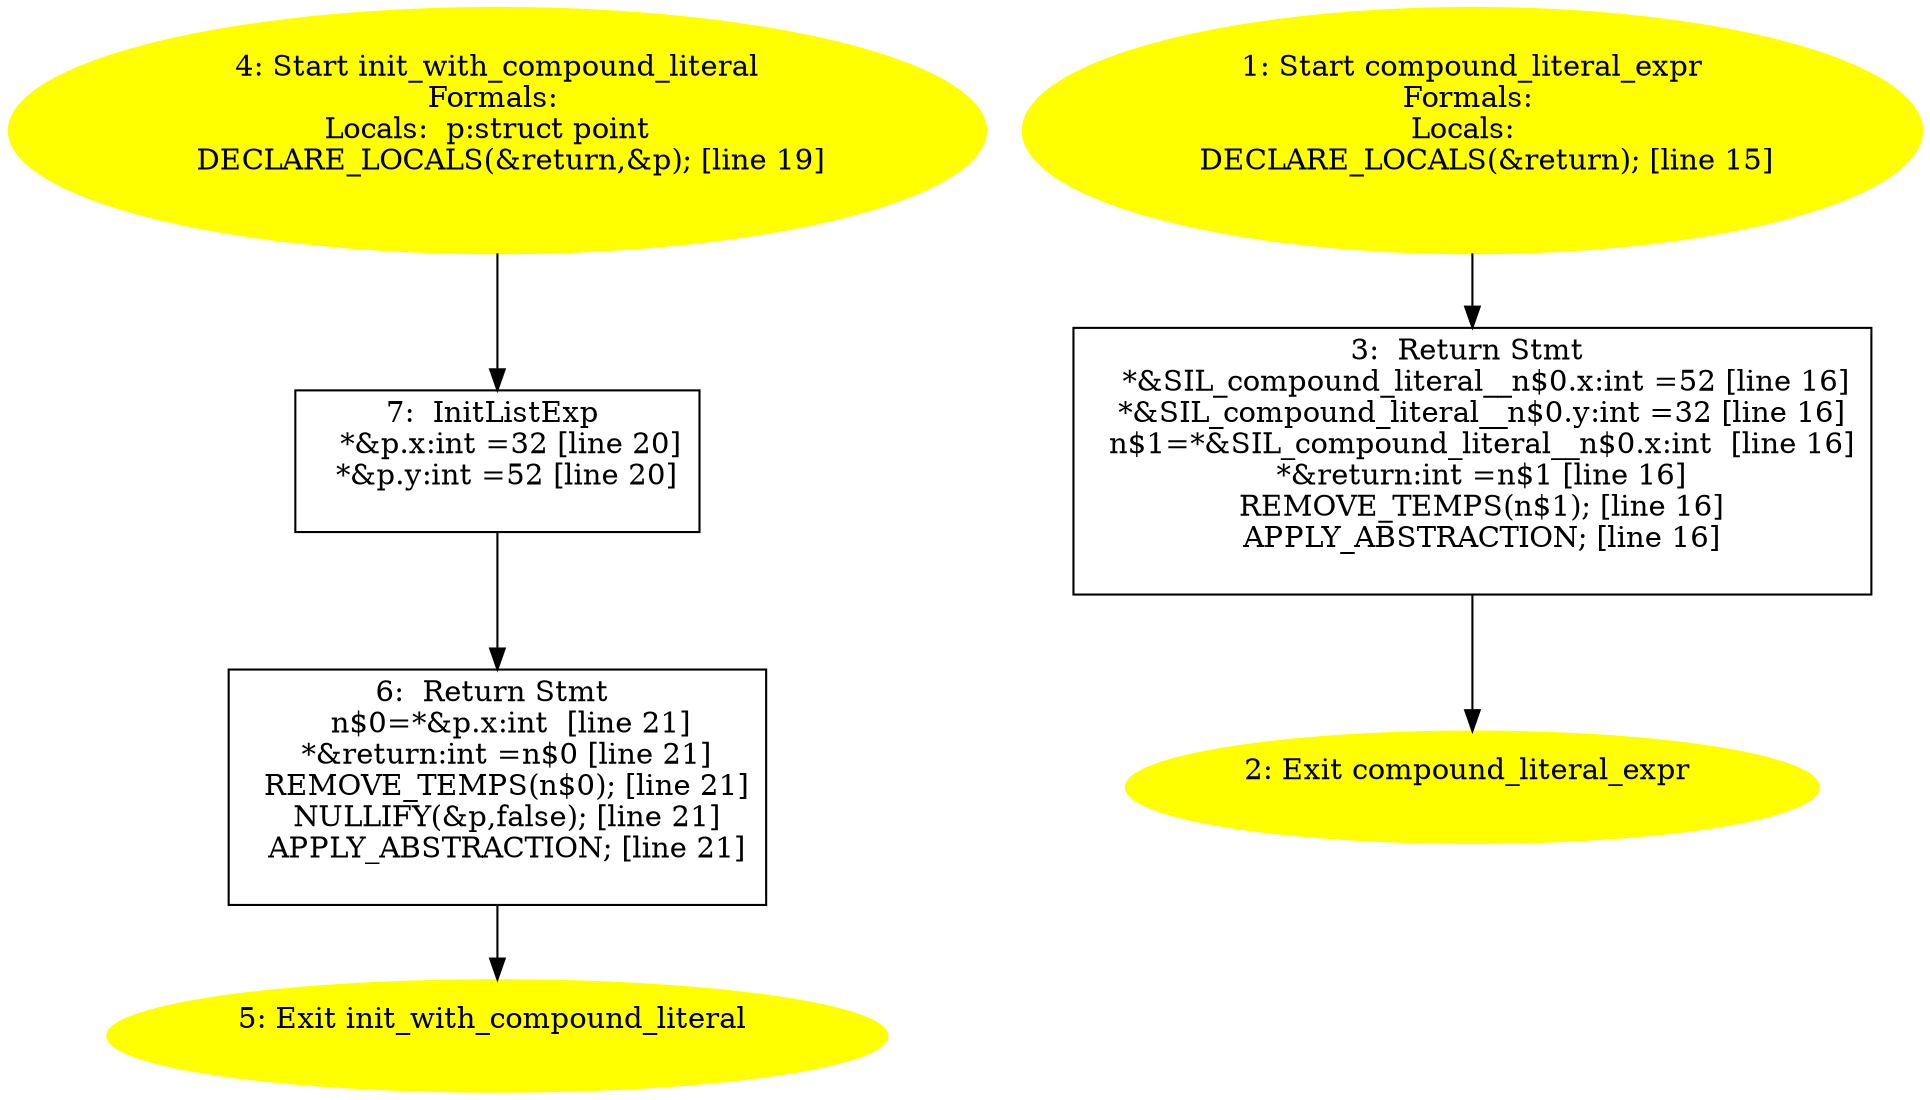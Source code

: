 digraph iCFG {
7 [label="7:  InitListExp \n   *&p.x:int =32 [line 20]\n  *&p.y:int =52 [line 20]\n " shape="box"]
	

	 7 -> 6 ;
6 [label="6:  Return Stmt \n   n$0=*&p.x:int  [line 21]\n  *&return:int =n$0 [line 21]\n  REMOVE_TEMPS(n$0); [line 21]\n  NULLIFY(&p,false); [line 21]\n  APPLY_ABSTRACTION; [line 21]\n " shape="box"]
	

	 6 -> 5 ;
5 [label="5: Exit init_with_compound_literal \n  " color=yellow style=filled]
	

4 [label="4: Start init_with_compound_literal\nFormals: \nLocals:  p:struct point  \n   DECLARE_LOCALS(&return,&p); [line 19]\n " color=yellow style=filled]
	

	 4 -> 7 ;
3 [label="3:  Return Stmt \n   *&SIL_compound_literal__n$0.x:int =52 [line 16]\n  *&SIL_compound_literal__n$0.y:int =32 [line 16]\n  n$1=*&SIL_compound_literal__n$0.x:int  [line 16]\n  *&return:int =n$1 [line 16]\n  REMOVE_TEMPS(n$1); [line 16]\n  APPLY_ABSTRACTION; [line 16]\n " shape="box"]
	

	 3 -> 2 ;
2 [label="2: Exit compound_literal_expr \n  " color=yellow style=filled]
	

1 [label="1: Start compound_literal_expr\nFormals: \nLocals:  \n   DECLARE_LOCALS(&return); [line 15]\n " color=yellow style=filled]
	

	 1 -> 3 ;
}
